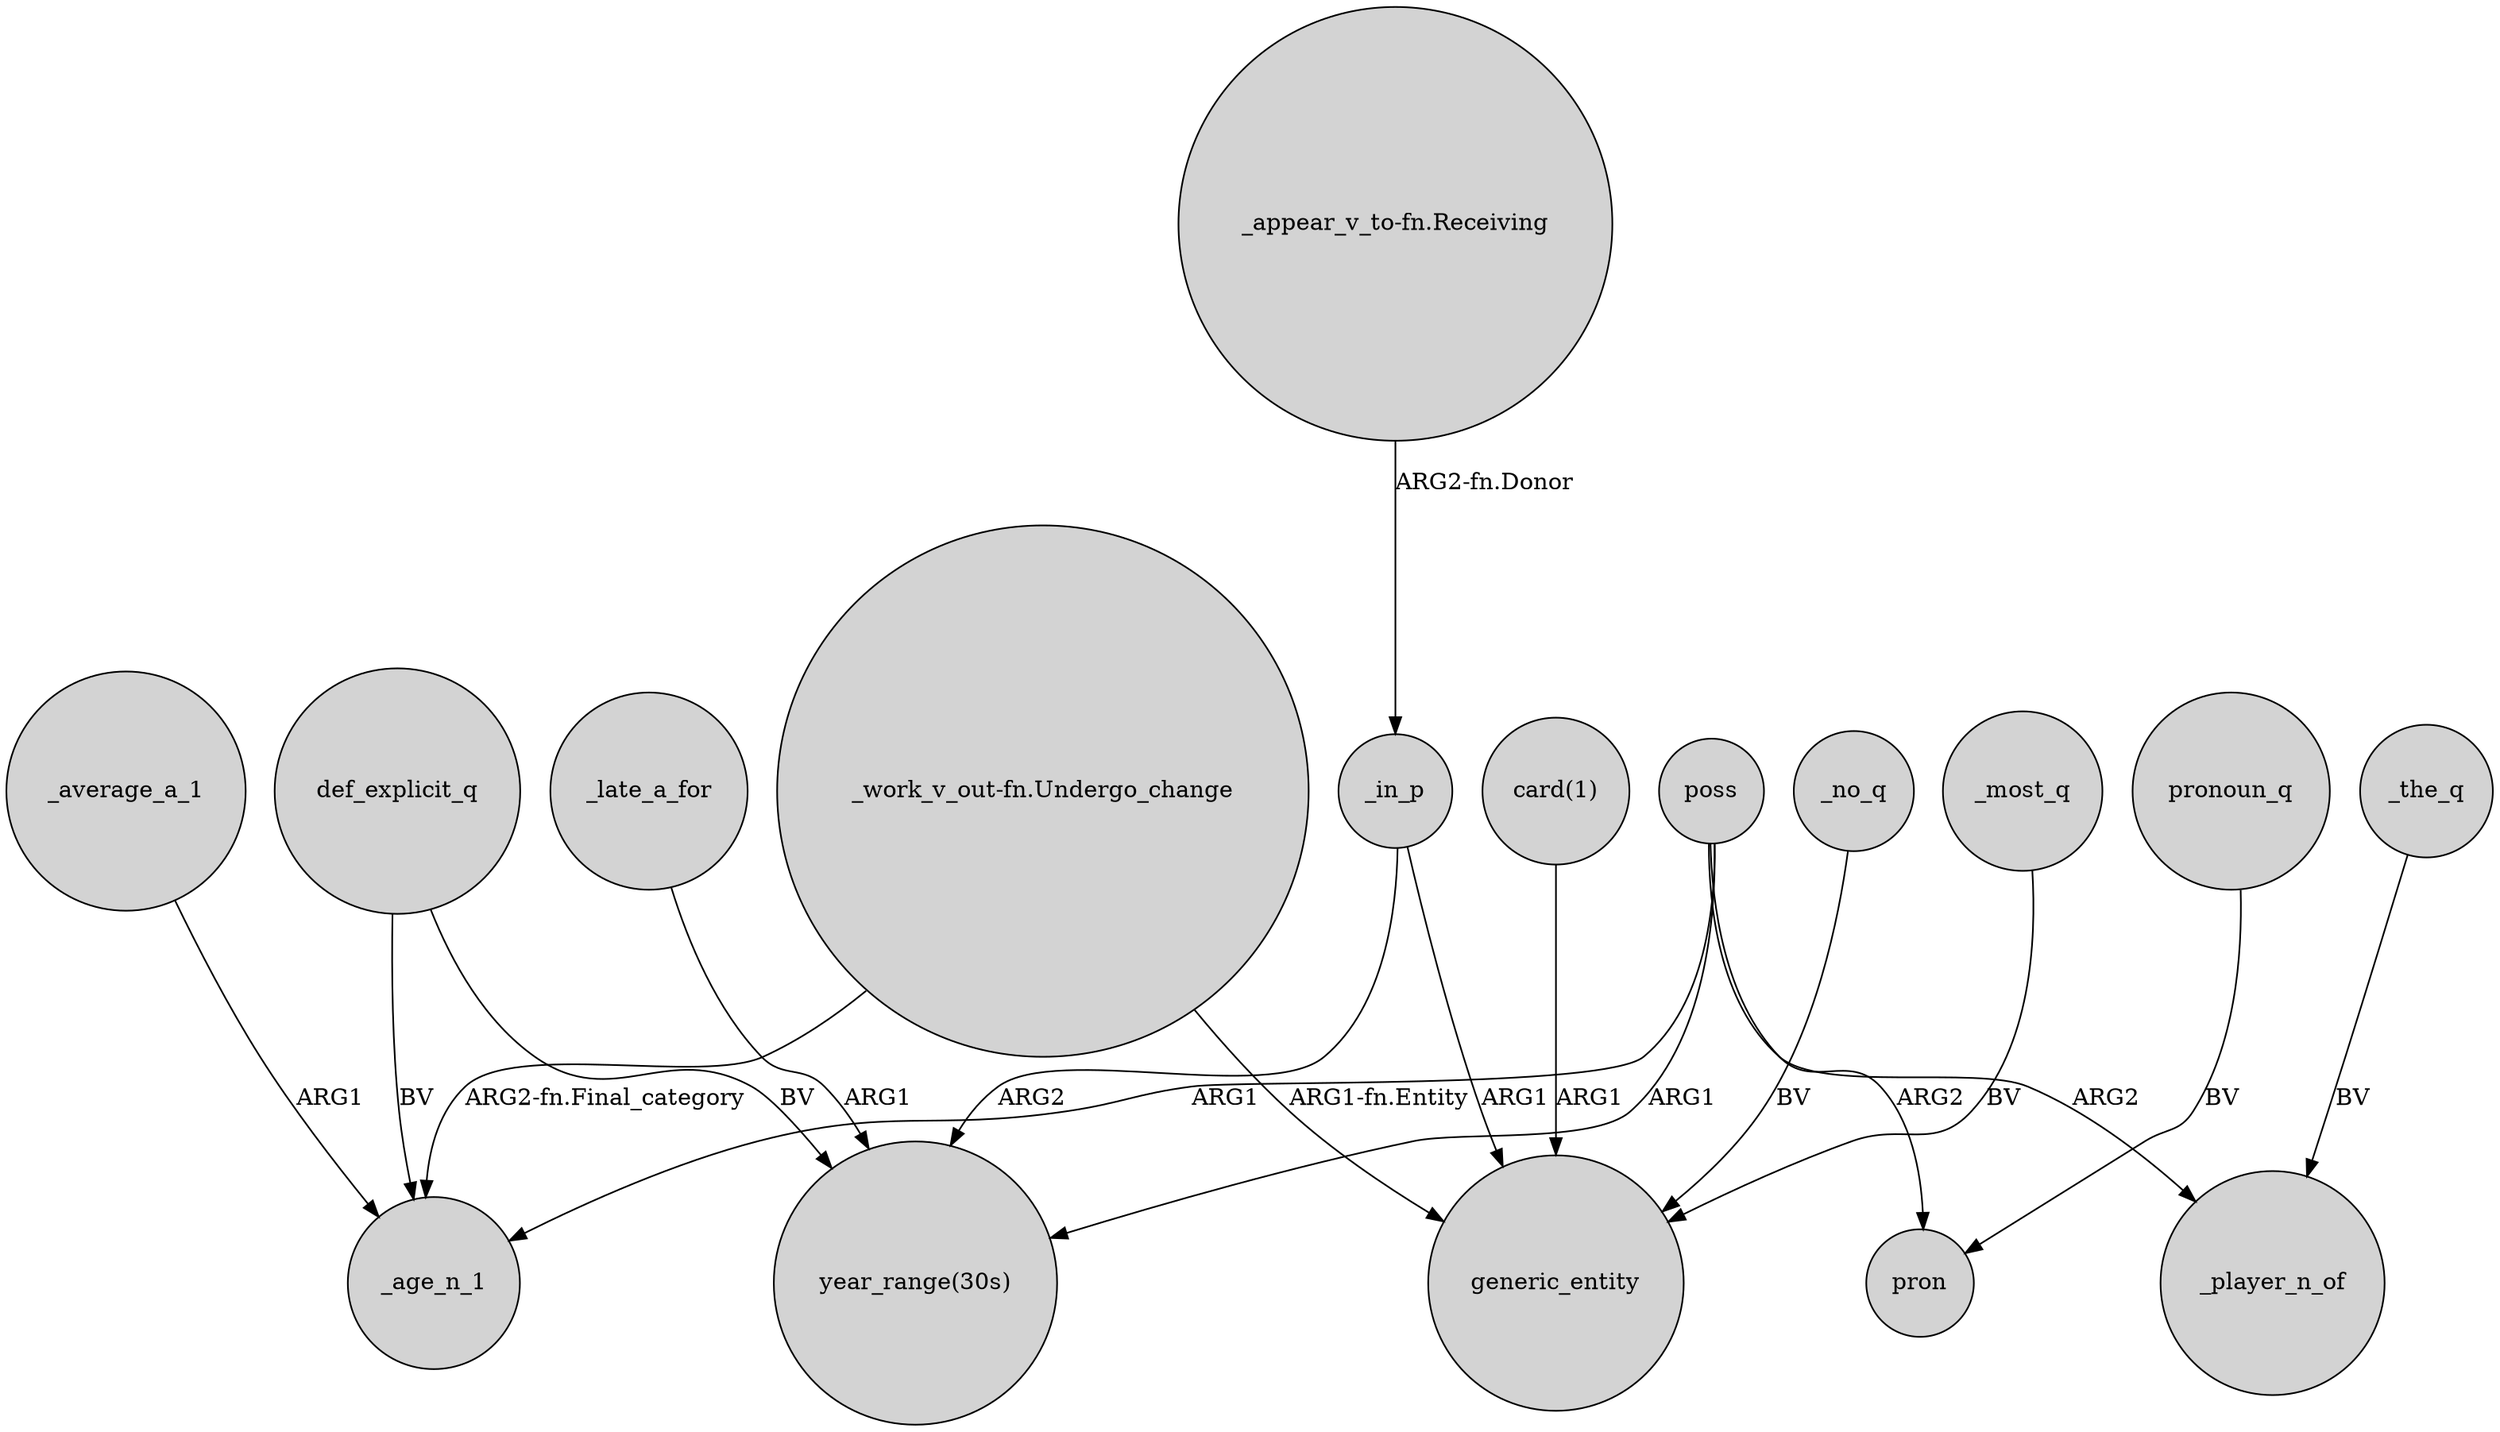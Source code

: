 digraph {
	node [shape=circle style=filled]
	"_work_v_out-fn.Undergo_change" -> _age_n_1 [label="ARG2-fn.Final_category"]
	poss -> "year_range(30s)" [label=ARG1]
	"card(1)" -> generic_entity [label=ARG1]
	_average_a_1 -> _age_n_1 [label=ARG1]
	_no_q -> generic_entity [label=BV]
	def_explicit_q -> "year_range(30s)" [label=BV]
	poss -> _age_n_1 [label=ARG1]
	def_explicit_q -> _age_n_1 [label=BV]
	_in_p -> generic_entity [label=ARG1]
	_most_q -> generic_entity [label=BV]
	_the_q -> _player_n_of [label=BV]
	"_appear_v_to-fn.Receiving" -> _in_p [label="ARG2-fn.Donor"]
	pronoun_q -> pron [label=BV]
	_in_p -> "year_range(30s)" [label=ARG2]
	poss -> _player_n_of [label=ARG2]
	"_work_v_out-fn.Undergo_change" -> generic_entity [label="ARG1-fn.Entity"]
	poss -> pron [label=ARG2]
	_late_a_for -> "year_range(30s)" [label=ARG1]
}
